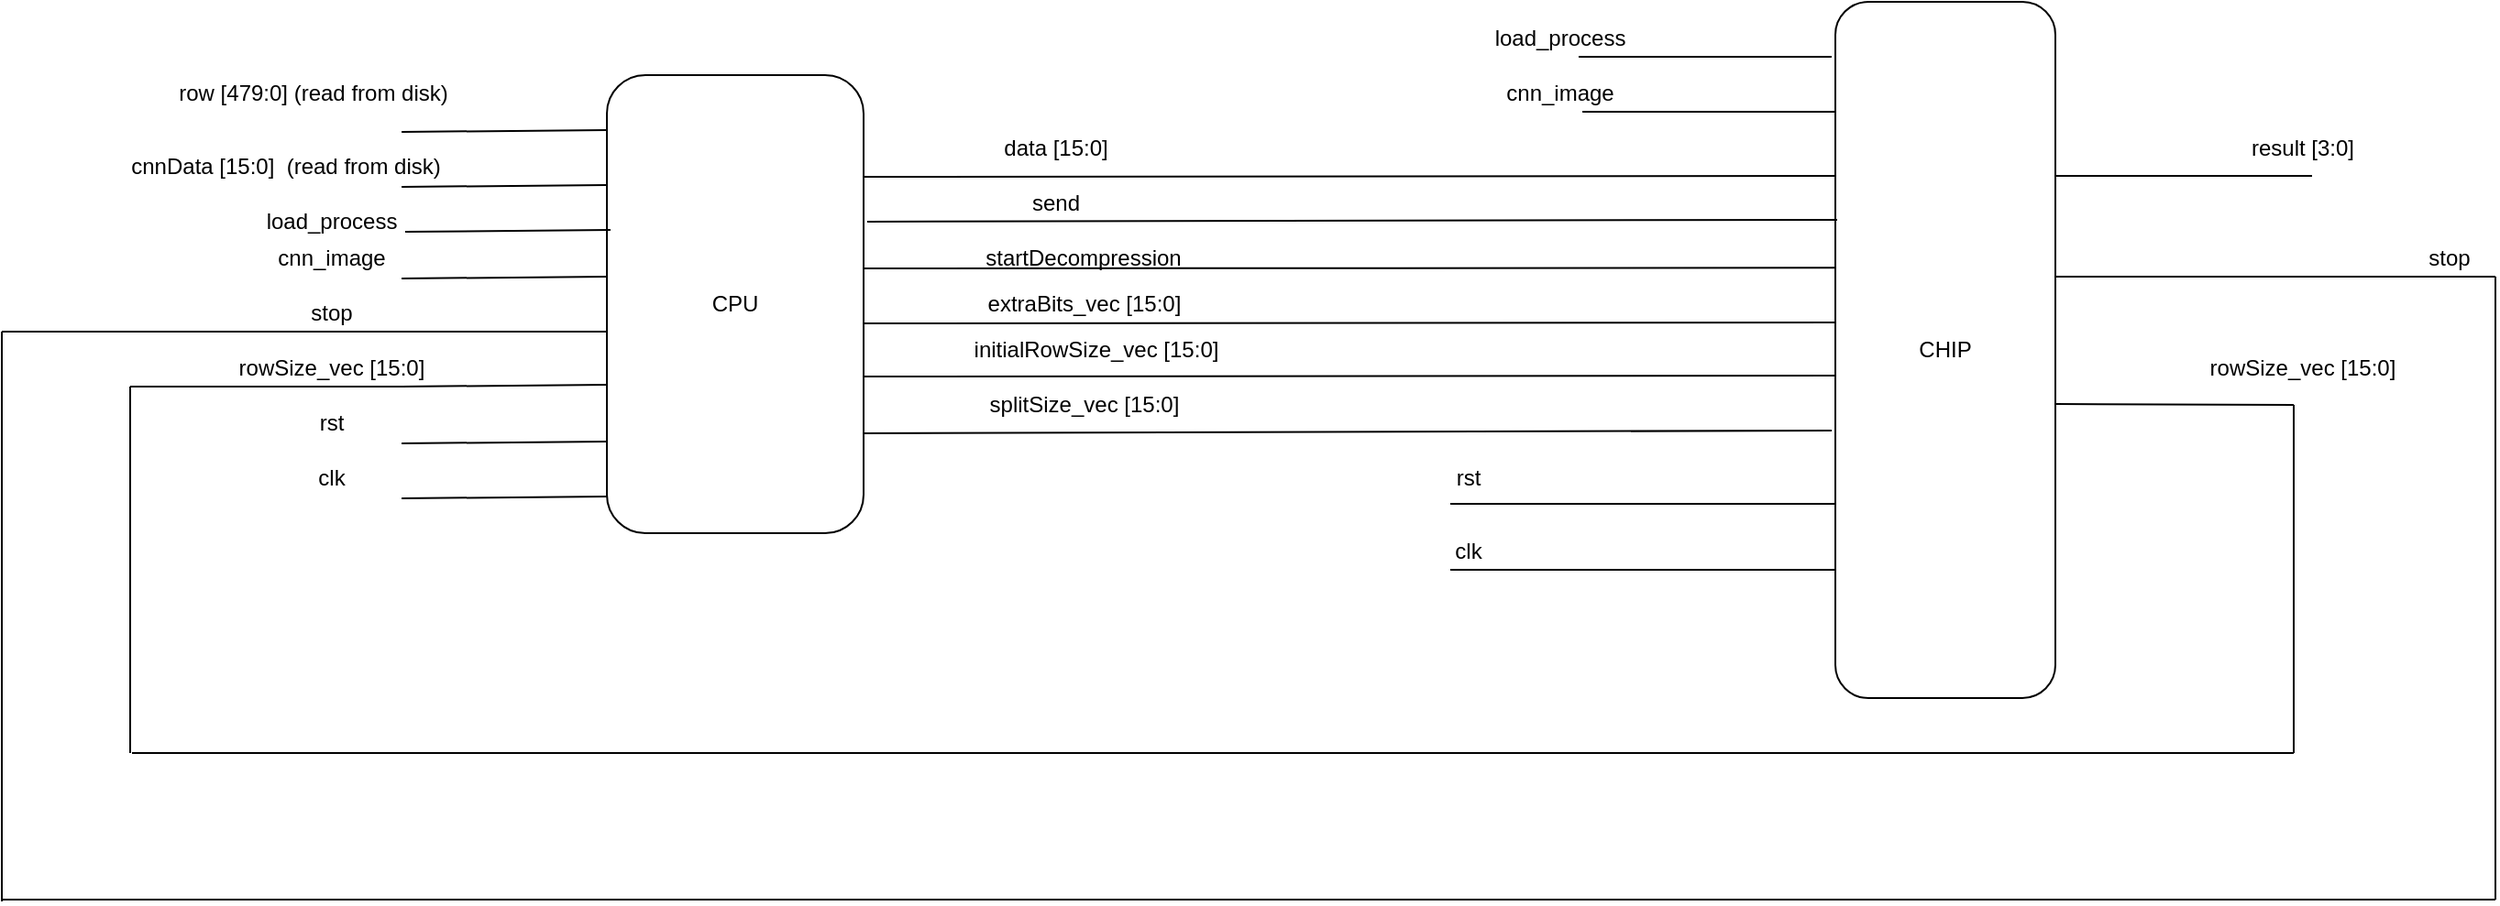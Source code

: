 <mxfile version="13.5.1" type="device"><diagram id="uudmbgmjonIVArcayEf_" name="Page-1"><mxGraphModel dx="1397" dy="800" grid="1" gridSize="10" guides="1" tooltips="1" connect="1" arrows="1" fold="1" page="1" pageScale="1" pageWidth="10000" pageHeight="10000" math="0" shadow="0"><root><mxCell id="0"/><mxCell id="1" parent="0"/><mxCell id="FUMWBsDBylCRQZhtFIAs-1" value="CPU" style="rounded=1;whiteSpace=wrap;html=1;" vertex="1" parent="1"><mxGeometry x="370" y="90" width="140" height="250" as="geometry"/></mxCell><mxCell id="FUMWBsDBylCRQZhtFIAs-2" value="CHIP" style="rounded=1;whiteSpace=wrap;html=1;" vertex="1" parent="1"><mxGeometry x="1040" y="50" width="120" height="380" as="geometry"/></mxCell><mxCell id="FUMWBsDBylCRQZhtFIAs-4" value="" style="endArrow=none;html=1;entryX=0.014;entryY=0.15;entryDx=0;entryDy=0;entryPerimeter=0;" edge="1" parent="1"><mxGeometry width="50" height="50" relative="1" as="geometry"><mxPoint x="258.04" y="151" as="sourcePoint"/><mxPoint x="370.0" y="150" as="targetPoint"/></mxGeometry></mxCell><mxCell id="FUMWBsDBylCRQZhtFIAs-5" value="" style="endArrow=none;html=1;entryX=0.014;entryY=0.15;entryDx=0;entryDy=0;entryPerimeter=0;" edge="1" parent="1"><mxGeometry width="50" height="50" relative="1" as="geometry"><mxPoint x="260" y="175.5" as="sourcePoint"/><mxPoint x="371.96" y="174.5" as="targetPoint"/></mxGeometry></mxCell><mxCell id="FUMWBsDBylCRQZhtFIAs-6" value="" style="endArrow=none;html=1;entryX=0.014;entryY=0.15;entryDx=0;entryDy=0;entryPerimeter=0;" edge="1" parent="1"><mxGeometry width="50" height="50" relative="1" as="geometry"><mxPoint x="258.04" y="201" as="sourcePoint"/><mxPoint x="370.0" y="200" as="targetPoint"/></mxGeometry></mxCell><mxCell id="FUMWBsDBylCRQZhtFIAs-7" value="" style="endArrow=none;html=1;entryX=0.014;entryY=0.15;entryDx=0;entryDy=0;entryPerimeter=0;" edge="1" parent="1"><mxGeometry width="50" height="50" relative="1" as="geometry"><mxPoint x="40" y="230" as="sourcePoint"/><mxPoint x="370.0" y="230" as="targetPoint"/></mxGeometry></mxCell><mxCell id="FUMWBsDBylCRQZhtFIAs-8" value="" style="endArrow=none;html=1;entryX=0.014;entryY=0.15;entryDx=0;entryDy=0;entryPerimeter=0;" edge="1" parent="1"><mxGeometry width="50" height="50" relative="1" as="geometry"><mxPoint x="258.04" y="121" as="sourcePoint"/><mxPoint x="370" y="120" as="targetPoint"/></mxGeometry></mxCell><mxCell id="FUMWBsDBylCRQZhtFIAs-9" value="" style="endArrow=none;html=1;entryX=0.014;entryY=0.15;entryDx=0;entryDy=0;entryPerimeter=0;" edge="1" parent="1"><mxGeometry width="50" height="50" relative="1" as="geometry"><mxPoint x="258.04" y="260" as="sourcePoint"/><mxPoint x="370" y="259" as="targetPoint"/></mxGeometry></mxCell><mxCell id="FUMWBsDBylCRQZhtFIAs-10" value="" style="endArrow=none;html=1;entryX=0.014;entryY=0.15;entryDx=0;entryDy=0;entryPerimeter=0;" edge="1" parent="1"><mxGeometry width="50" height="50" relative="1" as="geometry"><mxPoint x="258.04" y="291" as="sourcePoint"/><mxPoint x="370" y="290" as="targetPoint"/></mxGeometry></mxCell><mxCell id="FUMWBsDBylCRQZhtFIAs-11" value="" style="endArrow=none;html=1;entryX=0;entryY=0.25;entryDx=0;entryDy=0;" edge="1" parent="1" target="FUMWBsDBylCRQZhtFIAs-2"><mxGeometry width="50" height="50" relative="1" as="geometry"><mxPoint x="510" y="145.5" as="sourcePoint"/><mxPoint x="621.96" y="144.5" as="targetPoint"/></mxGeometry></mxCell><mxCell id="FUMWBsDBylCRQZhtFIAs-12" value="" style="endArrow=none;html=1;entryX=0.008;entryY=0.313;entryDx=0;entryDy=0;entryPerimeter=0;" edge="1" parent="1" target="FUMWBsDBylCRQZhtFIAs-2"><mxGeometry width="50" height="50" relative="1" as="geometry"><mxPoint x="511.96" y="170" as="sourcePoint"/><mxPoint x="623.92" y="169" as="targetPoint"/></mxGeometry></mxCell><mxCell id="FUMWBsDBylCRQZhtFIAs-13" value="" style="endArrow=none;html=1;entryX=0;entryY=0.382;entryDx=0;entryDy=0;entryPerimeter=0;" edge="1" parent="1" target="FUMWBsDBylCRQZhtFIAs-2"><mxGeometry width="50" height="50" relative="1" as="geometry"><mxPoint x="510" y="195.5" as="sourcePoint"/><mxPoint x="621.96" y="194.5" as="targetPoint"/></mxGeometry></mxCell><mxCell id="FUMWBsDBylCRQZhtFIAs-14" value="" style="endArrow=none;html=1;" edge="1" parent="1"><mxGeometry width="50" height="50" relative="1" as="geometry"><mxPoint x="510" y="225.5" as="sourcePoint"/><mxPoint x="1040" y="225" as="targetPoint"/></mxGeometry></mxCell><mxCell id="FUMWBsDBylCRQZhtFIAs-16" value="" style="endArrow=none;html=1;entryX=0;entryY=0.537;entryDx=0;entryDy=0;entryPerimeter=0;" edge="1" parent="1" target="FUMWBsDBylCRQZhtFIAs-2"><mxGeometry width="50" height="50" relative="1" as="geometry"><mxPoint x="510" y="254.5" as="sourcePoint"/><mxPoint x="621.96" y="253.5" as="targetPoint"/></mxGeometry></mxCell><mxCell id="FUMWBsDBylCRQZhtFIAs-17" value="" style="endArrow=none;html=1;" edge="1" parent="1"><mxGeometry width="50" height="50" relative="1" as="geometry"><mxPoint x="510" y="285.5" as="sourcePoint"/><mxPoint x="1038" y="284" as="targetPoint"/></mxGeometry></mxCell><mxCell id="FUMWBsDBylCRQZhtFIAs-18" value="row [479:0] (read from disk)" style="text;html=1;strokeColor=none;fillColor=none;align=center;verticalAlign=middle;whiteSpace=wrap;rounded=0;" vertex="1" parent="1"><mxGeometry x="110" y="90" width="200" height="20" as="geometry"/></mxCell><mxCell id="FUMWBsDBylCRQZhtFIAs-19" value="" style="endArrow=none;html=1;entryX=0.014;entryY=0.15;entryDx=0;entryDy=0;entryPerimeter=0;" edge="1" parent="1"><mxGeometry width="50" height="50" relative="1" as="geometry"><mxPoint x="258.04" y="321" as="sourcePoint"/><mxPoint x="370" y="320" as="targetPoint"/></mxGeometry></mxCell><mxCell id="FUMWBsDBylCRQZhtFIAs-20" value="cnnData [15:0]&amp;nbsp; (read from disk)" style="text;html=1;strokeColor=none;fillColor=none;align=center;verticalAlign=middle;whiteSpace=wrap;rounded=0;" vertex="1" parent="1"><mxGeometry x="80" y="130" width="230" height="20" as="geometry"/></mxCell><mxCell id="FUMWBsDBylCRQZhtFIAs-21" value="cnn_image" style="text;html=1;strokeColor=none;fillColor=none;align=center;verticalAlign=middle;whiteSpace=wrap;rounded=0;" vertex="1" parent="1"><mxGeometry x="200" y="180" width="40" height="20" as="geometry"/></mxCell><mxCell id="FUMWBsDBylCRQZhtFIAs-22" value="load_process" style="text;html=1;strokeColor=none;fillColor=none;align=center;verticalAlign=middle;whiteSpace=wrap;rounded=0;" vertex="1" parent="1"><mxGeometry x="200" y="160" width="40" height="20" as="geometry"/></mxCell><mxCell id="FUMWBsDBylCRQZhtFIAs-23" value="stop" style="text;html=1;strokeColor=none;fillColor=none;align=center;verticalAlign=middle;whiteSpace=wrap;rounded=0;" vertex="1" parent="1"><mxGeometry x="200" y="210" width="40" height="20" as="geometry"/></mxCell><mxCell id="FUMWBsDBylCRQZhtFIAs-24" value="rowSize_vec [15:0]" style="text;html=1;strokeColor=none;fillColor=none;align=center;verticalAlign=middle;whiteSpace=wrap;rounded=0;" vertex="1" parent="1"><mxGeometry x="150" y="240" width="140" height="20" as="geometry"/></mxCell><mxCell id="FUMWBsDBylCRQZhtFIAs-25" value="rst" style="text;html=1;strokeColor=none;fillColor=none;align=center;verticalAlign=middle;whiteSpace=wrap;rounded=0;" vertex="1" parent="1"><mxGeometry x="200" y="270" width="40" height="20" as="geometry"/></mxCell><mxCell id="FUMWBsDBylCRQZhtFIAs-26" value="clk" style="text;html=1;strokeColor=none;fillColor=none;align=center;verticalAlign=middle;whiteSpace=wrap;rounded=0;" vertex="1" parent="1"><mxGeometry x="200" y="300" width="40" height="20" as="geometry"/></mxCell><mxCell id="FUMWBsDBylCRQZhtFIAs-27" value="data [15:0]" style="text;html=1;strokeColor=none;fillColor=none;align=center;verticalAlign=middle;whiteSpace=wrap;rounded=0;" vertex="1" parent="1"><mxGeometry x="580" y="120" width="70" height="20" as="geometry"/></mxCell><mxCell id="FUMWBsDBylCRQZhtFIAs-28" value="send" style="text;html=1;strokeColor=none;fillColor=none;align=center;verticalAlign=middle;whiteSpace=wrap;rounded=0;" vertex="1" parent="1"><mxGeometry x="595" y="150" width="40" height="20" as="geometry"/></mxCell><mxCell id="FUMWBsDBylCRQZhtFIAs-29" value="startDecompression" style="text;html=1;strokeColor=none;fillColor=none;align=center;verticalAlign=middle;whiteSpace=wrap;rounded=0;" vertex="1" parent="1"><mxGeometry x="610" y="180" width="40" height="20" as="geometry"/></mxCell><mxCell id="FUMWBsDBylCRQZhtFIAs-31" value="extraBits_vec [15:0]" style="text;html=1;strokeColor=none;fillColor=none;align=center;verticalAlign=middle;whiteSpace=wrap;rounded=0;" vertex="1" parent="1"><mxGeometry x="562.5" y="205" width="135" height="20" as="geometry"/></mxCell><mxCell id="FUMWBsDBylCRQZhtFIAs-32" value="initialRowSize_vec [15:0]" style="text;html=1;strokeColor=none;fillColor=none;align=center;verticalAlign=middle;whiteSpace=wrap;rounded=0;" vertex="1" parent="1"><mxGeometry x="562.5" y="230" width="147.5" height="20" as="geometry"/></mxCell><mxCell id="FUMWBsDBylCRQZhtFIAs-33" value="splitSize_vec [15:0]" style="text;html=1;strokeColor=none;fillColor=none;align=center;verticalAlign=middle;whiteSpace=wrap;rounded=0;" vertex="1" parent="1"><mxGeometry x="562.5" y="260" width="135" height="20" as="geometry"/></mxCell><mxCell id="FUMWBsDBylCRQZhtFIAs-37" value="load_process" style="text;html=1;strokeColor=none;fillColor=none;align=center;verticalAlign=middle;whiteSpace=wrap;rounded=0;" vertex="1" parent="1"><mxGeometry x="870" y="60" width="40" height="20" as="geometry"/></mxCell><mxCell id="FUMWBsDBylCRQZhtFIAs-38" value="" style="endArrow=none;html=1;entryX=-0.017;entryY=0.079;entryDx=0;entryDy=0;entryPerimeter=0;exitX=0.75;exitY=1;exitDx=0;exitDy=0;" edge="1" parent="1" source="FUMWBsDBylCRQZhtFIAs-37" target="FUMWBsDBylCRQZhtFIAs-2"><mxGeometry width="50" height="50" relative="1" as="geometry"><mxPoint x="940" y="130" as="sourcePoint"/><mxPoint x="990" y="80" as="targetPoint"/></mxGeometry></mxCell><mxCell id="FUMWBsDBylCRQZhtFIAs-39" value="" style="endArrow=none;html=1;entryX=-0.017;entryY=0.079;entryDx=0;entryDy=0;entryPerimeter=0;exitX=0.75;exitY=1;exitDx=0;exitDy=0;" edge="1" parent="1"><mxGeometry width="50" height="50" relative="1" as="geometry"><mxPoint x="902.04" y="110" as="sourcePoint"/><mxPoint x="1040" y="110.02" as="targetPoint"/></mxGeometry></mxCell><mxCell id="FUMWBsDBylCRQZhtFIAs-40" value="cnn_image" style="text;html=1;strokeColor=none;fillColor=none;align=center;verticalAlign=middle;whiteSpace=wrap;rounded=0;" vertex="1" parent="1"><mxGeometry x="870" y="90" width="40" height="20" as="geometry"/></mxCell><mxCell id="FUMWBsDBylCRQZhtFIAs-41" value="" style="endArrow=none;html=1;" edge="1" parent="1"><mxGeometry width="50" height="50" relative="1" as="geometry"><mxPoint x="830" y="324" as="sourcePoint"/><mxPoint x="1040" y="324" as="targetPoint"/></mxGeometry></mxCell><mxCell id="FUMWBsDBylCRQZhtFIAs-42" value="rst" style="text;html=1;strokeColor=none;fillColor=none;align=center;verticalAlign=middle;whiteSpace=wrap;rounded=0;" vertex="1" parent="1"><mxGeometry x="820" y="300" width="40" height="20" as="geometry"/></mxCell><mxCell id="FUMWBsDBylCRQZhtFIAs-44" value="" style="endArrow=none;html=1;" edge="1" parent="1"><mxGeometry width="50" height="50" relative="1" as="geometry"><mxPoint x="830" y="360" as="sourcePoint"/><mxPoint x="1040" y="360" as="targetPoint"/></mxGeometry></mxCell><mxCell id="FUMWBsDBylCRQZhtFIAs-46" value="clk" style="text;html=1;strokeColor=none;fillColor=none;align=center;verticalAlign=middle;whiteSpace=wrap;rounded=0;" vertex="1" parent="1"><mxGeometry x="820" y="340" width="40" height="20" as="geometry"/></mxCell><mxCell id="FUMWBsDBylCRQZhtFIAs-47" value="" style="endArrow=none;html=1;exitX=1;exitY=0.25;exitDx=0;exitDy=0;" edge="1" parent="1" source="FUMWBsDBylCRQZhtFIAs-2"><mxGeometry width="50" height="50" relative="1" as="geometry"><mxPoint x="1240" y="160" as="sourcePoint"/><mxPoint x="1300" y="145" as="targetPoint"/></mxGeometry></mxCell><mxCell id="FUMWBsDBylCRQZhtFIAs-48" value="result [3:0]" style="text;html=1;strokeColor=none;fillColor=none;align=center;verticalAlign=middle;whiteSpace=wrap;rounded=0;" vertex="1" parent="1"><mxGeometry x="1260" y="120" width="70" height="20" as="geometry"/></mxCell><mxCell id="FUMWBsDBylCRQZhtFIAs-49" value="" style="endArrow=none;html=1;exitX=1;exitY=0.25;exitDx=0;exitDy=0;" edge="1" parent="1"><mxGeometry width="50" height="50" relative="1" as="geometry"><mxPoint x="1160" y="200" as="sourcePoint"/><mxPoint x="1400" y="200" as="targetPoint"/></mxGeometry></mxCell><mxCell id="FUMWBsDBylCRQZhtFIAs-50" value="" style="endArrow=none;html=1;exitX=1;exitY=0.25;exitDx=0;exitDy=0;" edge="1" parent="1"><mxGeometry width="50" height="50" relative="1" as="geometry"><mxPoint x="1160" y="269.5" as="sourcePoint"/><mxPoint x="1290" y="270" as="targetPoint"/></mxGeometry></mxCell><mxCell id="FUMWBsDBylCRQZhtFIAs-53" value="stop" style="text;html=1;strokeColor=none;fillColor=none;align=center;verticalAlign=middle;whiteSpace=wrap;rounded=0;" vertex="1" parent="1"><mxGeometry x="1355" y="180" width="40" height="20" as="geometry"/></mxCell><mxCell id="FUMWBsDBylCRQZhtFIAs-54" value="" style="endArrow=none;html=1;" edge="1" parent="1"><mxGeometry width="50" height="50" relative="1" as="geometry"><mxPoint x="260" y="260" as="sourcePoint"/><mxPoint x="110" y="260" as="targetPoint"/></mxGeometry></mxCell><mxCell id="FUMWBsDBylCRQZhtFIAs-55" value="" style="endArrow=none;html=1;" edge="1" parent="1"><mxGeometry width="50" height="50" relative="1" as="geometry"><mxPoint x="110" y="460" as="sourcePoint"/><mxPoint x="110" y="260" as="targetPoint"/></mxGeometry></mxCell><mxCell id="FUMWBsDBylCRQZhtFIAs-56" value="" style="endArrow=none;html=1;" edge="1" parent="1"><mxGeometry width="50" height="50" relative="1" as="geometry"><mxPoint x="111" y="460" as="sourcePoint"/><mxPoint x="1290" y="460" as="targetPoint"/></mxGeometry></mxCell><mxCell id="FUMWBsDBylCRQZhtFIAs-58" value="" style="endArrow=none;html=1;" edge="1" parent="1"><mxGeometry width="50" height="50" relative="1" as="geometry"><mxPoint x="1290" y="460" as="sourcePoint"/><mxPoint x="1290" y="270" as="targetPoint"/></mxGeometry></mxCell><mxCell id="FUMWBsDBylCRQZhtFIAs-59" value="rowSize_vec [15:0]" style="text;html=1;strokeColor=none;fillColor=none;align=center;verticalAlign=middle;whiteSpace=wrap;rounded=0;" vertex="1" parent="1"><mxGeometry x="1235" y="240" width="120" height="20" as="geometry"/></mxCell><mxCell id="FUMWBsDBylCRQZhtFIAs-61" value="" style="endArrow=none;html=1;" edge="1" parent="1"><mxGeometry width="50" height="50" relative="1" as="geometry"><mxPoint x="40" y="541" as="sourcePoint"/><mxPoint x="40" y="230" as="targetPoint"/></mxGeometry></mxCell><mxCell id="FUMWBsDBylCRQZhtFIAs-62" value="" style="endArrow=none;html=1;" edge="1" parent="1"><mxGeometry width="50" height="50" relative="1" as="geometry"><mxPoint x="40" y="540" as="sourcePoint"/><mxPoint x="1400" y="540" as="targetPoint"/></mxGeometry></mxCell><mxCell id="FUMWBsDBylCRQZhtFIAs-63" value="" style="endArrow=none;html=1;" edge="1" parent="1"><mxGeometry width="50" height="50" relative="1" as="geometry"><mxPoint x="1400" y="540" as="sourcePoint"/><mxPoint x="1400" y="200" as="targetPoint"/></mxGeometry></mxCell></root></mxGraphModel></diagram></mxfile>